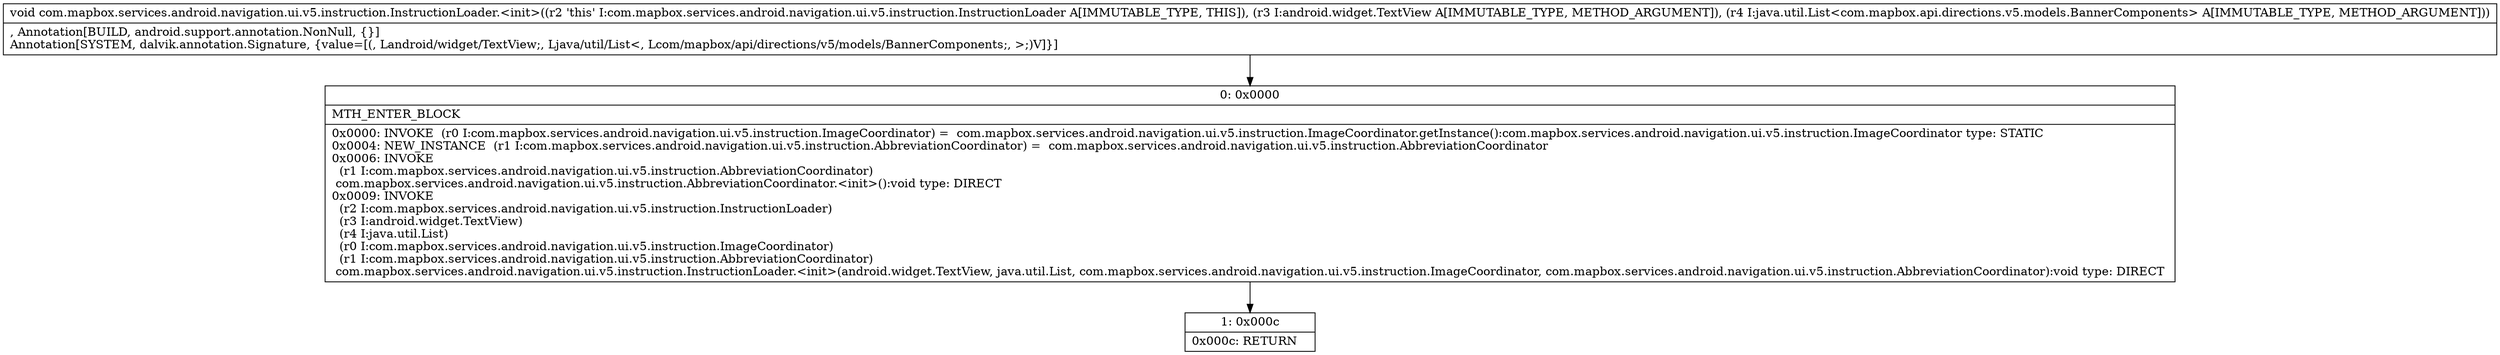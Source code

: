 digraph "CFG forcom.mapbox.services.android.navigation.ui.v5.instruction.InstructionLoader.\<init\>(Landroid\/widget\/TextView;Ljava\/util\/List;)V" {
Node_0 [shape=record,label="{0\:\ 0x0000|MTH_ENTER_BLOCK\l|0x0000: INVOKE  (r0 I:com.mapbox.services.android.navigation.ui.v5.instruction.ImageCoordinator) =  com.mapbox.services.android.navigation.ui.v5.instruction.ImageCoordinator.getInstance():com.mapbox.services.android.navigation.ui.v5.instruction.ImageCoordinator type: STATIC \l0x0004: NEW_INSTANCE  (r1 I:com.mapbox.services.android.navigation.ui.v5.instruction.AbbreviationCoordinator) =  com.mapbox.services.android.navigation.ui.v5.instruction.AbbreviationCoordinator \l0x0006: INVOKE  \l  (r1 I:com.mapbox.services.android.navigation.ui.v5.instruction.AbbreviationCoordinator)\l com.mapbox.services.android.navigation.ui.v5.instruction.AbbreviationCoordinator.\<init\>():void type: DIRECT \l0x0009: INVOKE  \l  (r2 I:com.mapbox.services.android.navigation.ui.v5.instruction.InstructionLoader)\l  (r3 I:android.widget.TextView)\l  (r4 I:java.util.List)\l  (r0 I:com.mapbox.services.android.navigation.ui.v5.instruction.ImageCoordinator)\l  (r1 I:com.mapbox.services.android.navigation.ui.v5.instruction.AbbreviationCoordinator)\l com.mapbox.services.android.navigation.ui.v5.instruction.InstructionLoader.\<init\>(android.widget.TextView, java.util.List, com.mapbox.services.android.navigation.ui.v5.instruction.ImageCoordinator, com.mapbox.services.android.navigation.ui.v5.instruction.AbbreviationCoordinator):void type: DIRECT \l}"];
Node_1 [shape=record,label="{1\:\ 0x000c|0x000c: RETURN   \l}"];
MethodNode[shape=record,label="{void com.mapbox.services.android.navigation.ui.v5.instruction.InstructionLoader.\<init\>((r2 'this' I:com.mapbox.services.android.navigation.ui.v5.instruction.InstructionLoader A[IMMUTABLE_TYPE, THIS]), (r3 I:android.widget.TextView A[IMMUTABLE_TYPE, METHOD_ARGUMENT]), (r4 I:java.util.List\<com.mapbox.api.directions.v5.models.BannerComponents\> A[IMMUTABLE_TYPE, METHOD_ARGUMENT]))  | , Annotation[BUILD, android.support.annotation.NonNull, \{\}]\lAnnotation[SYSTEM, dalvik.annotation.Signature, \{value=[(, Landroid\/widget\/TextView;, Ljava\/util\/List\<, Lcom\/mapbox\/api\/directions\/v5\/models\/BannerComponents;, \>;)V]\}]\l}"];
MethodNode -> Node_0;
Node_0 -> Node_1;
}

